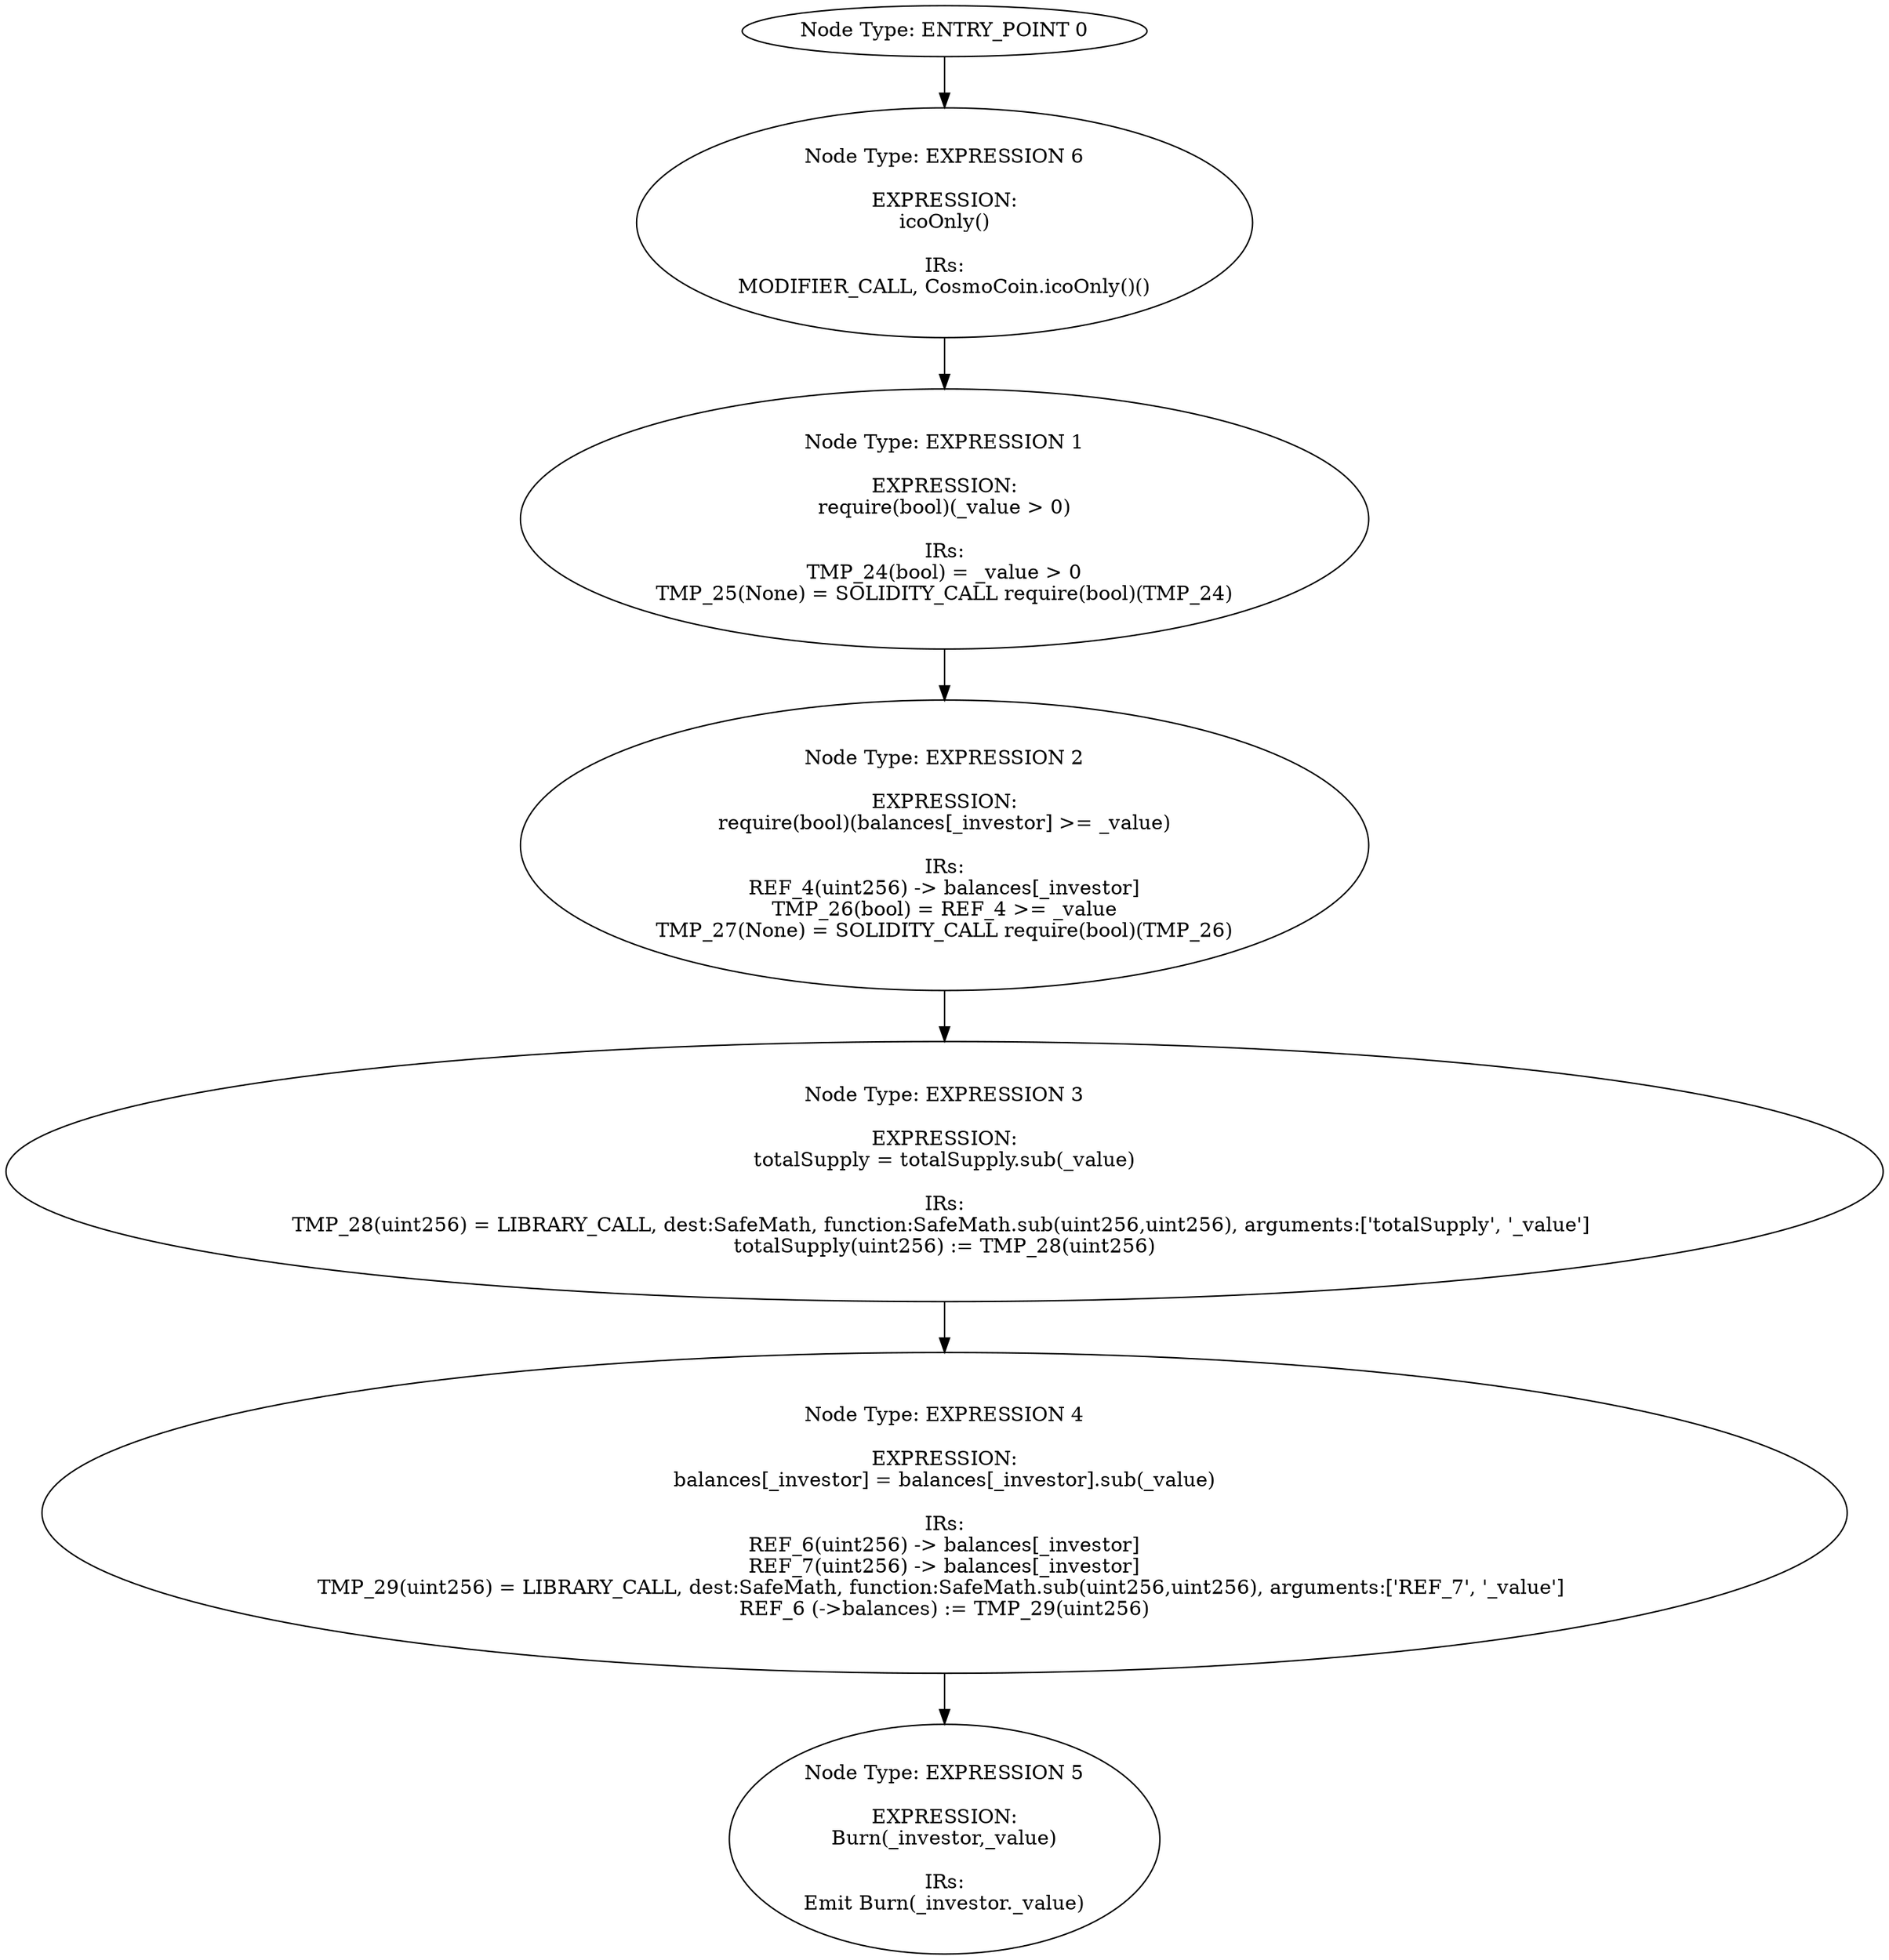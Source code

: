 digraph{
0[label="Node Type: ENTRY_POINT 0
"];
0->6;
1[label="Node Type: EXPRESSION 1

EXPRESSION:
require(bool)(_value > 0)

IRs:
TMP_24(bool) = _value > 0
TMP_25(None) = SOLIDITY_CALL require(bool)(TMP_24)"];
1->2;
2[label="Node Type: EXPRESSION 2

EXPRESSION:
require(bool)(balances[_investor] >= _value)

IRs:
REF_4(uint256) -> balances[_investor]
TMP_26(bool) = REF_4 >= _value
TMP_27(None) = SOLIDITY_CALL require(bool)(TMP_26)"];
2->3;
3[label="Node Type: EXPRESSION 3

EXPRESSION:
totalSupply = totalSupply.sub(_value)

IRs:
TMP_28(uint256) = LIBRARY_CALL, dest:SafeMath, function:SafeMath.sub(uint256,uint256), arguments:['totalSupply', '_value'] 
totalSupply(uint256) := TMP_28(uint256)"];
3->4;
4[label="Node Type: EXPRESSION 4

EXPRESSION:
balances[_investor] = balances[_investor].sub(_value)

IRs:
REF_6(uint256) -> balances[_investor]
REF_7(uint256) -> balances[_investor]
TMP_29(uint256) = LIBRARY_CALL, dest:SafeMath, function:SafeMath.sub(uint256,uint256), arguments:['REF_7', '_value'] 
REF_6 (->balances) := TMP_29(uint256)"];
4->5;
5[label="Node Type: EXPRESSION 5

EXPRESSION:
Burn(_investor,_value)

IRs:
Emit Burn(_investor._value)"];
6[label="Node Type: EXPRESSION 6

EXPRESSION:
icoOnly()

IRs:
MODIFIER_CALL, CosmoCoin.icoOnly()()"];
6->1;
}
